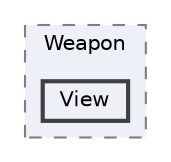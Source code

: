 digraph "C:/Users/むずでょ/Documents/Unity Projects/RMU-1-00-00-Research/Assets/RPGMaker/Codebase/Editor/Inspector/Weapon/View"
{
 // LATEX_PDF_SIZE
  bgcolor="transparent";
  edge [fontname=Helvetica,fontsize=10,labelfontname=Helvetica,labelfontsize=10];
  node [fontname=Helvetica,fontsize=10,shape=box,height=0.2,width=0.4];
  compound=true
  subgraph clusterdir_e8c10ebc3fcaad7a461647884155b75f {
    graph [ bgcolor="#edf0f7", pencolor="grey50", label="Weapon", fontname=Helvetica,fontsize=10 style="filled,dashed", URL="dir_e8c10ebc3fcaad7a461647884155b75f.html",tooltip=""]
  dir_dc9f098e89f8a4ebe59f41cc20a4eccc [label="View", fillcolor="#edf0f7", color="grey25", style="filled,bold", URL="dir_dc9f098e89f8a4ebe59f41cc20a4eccc.html",tooltip=""];
  }
}
